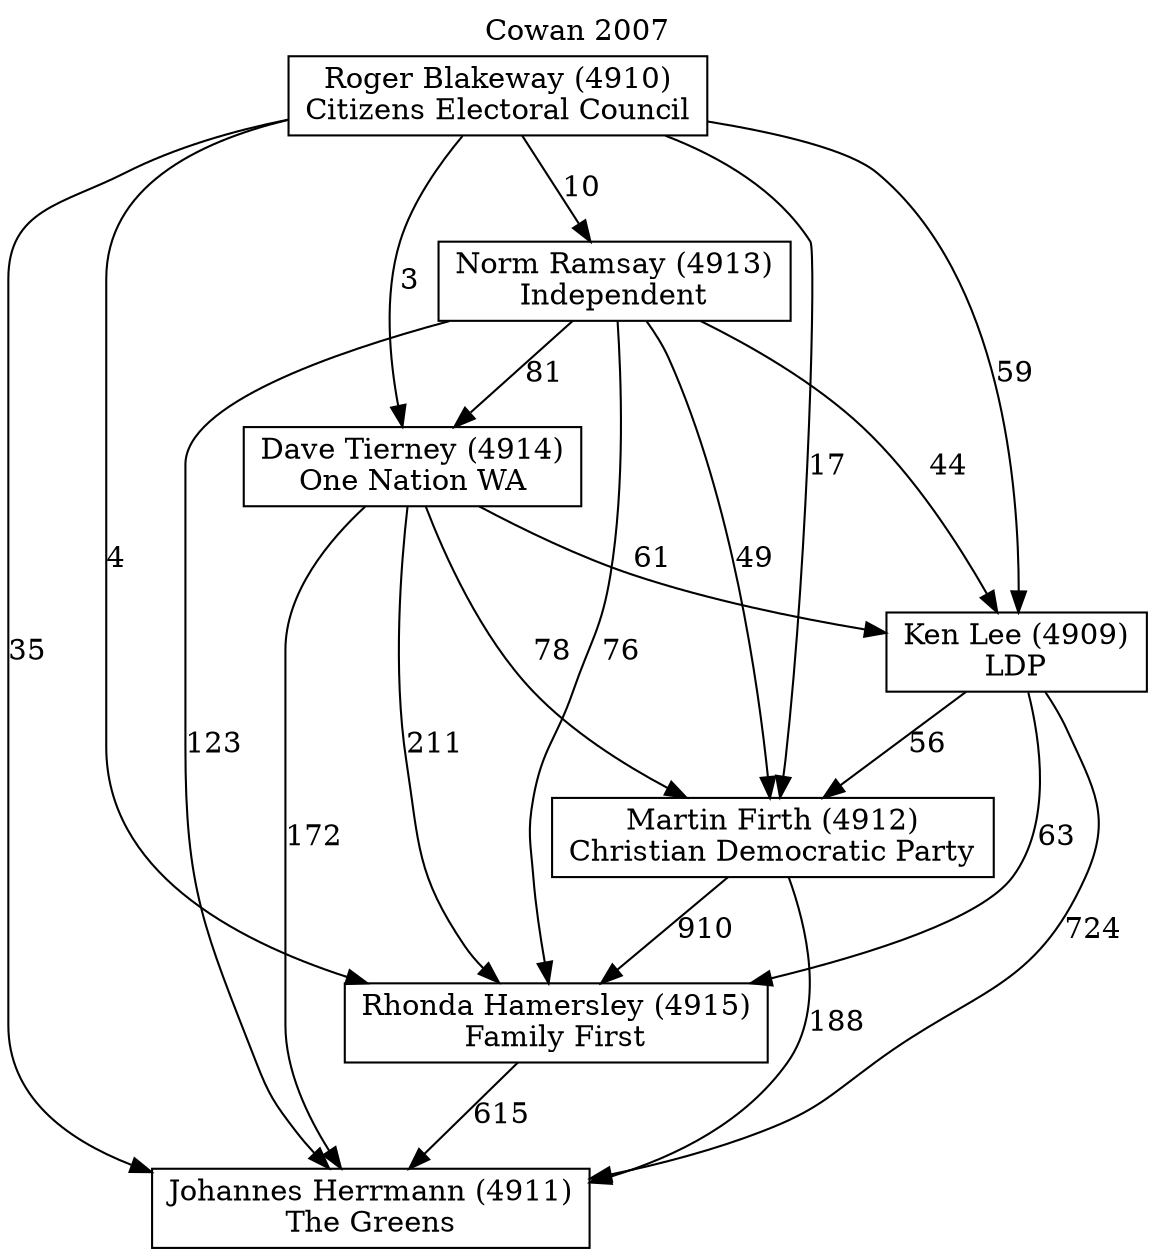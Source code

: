 // House preference flow
digraph "Johannes Herrmann (4911)_Cowan_2007" {
	graph [label="Cowan 2007" labelloc=t mclimit=10]
	node [shape=box]
	"Johannes Herrmann (4911)" [label="Johannes Herrmann (4911)
The Greens"]
	"Rhonda Hamersley (4915)" [label="Rhonda Hamersley (4915)
Family First"]
	"Martin Firth (4912)" [label="Martin Firth (4912)
Christian Democratic Party"]
	"Ken Lee (4909)" [label="Ken Lee (4909)
LDP"]
	"Dave Tierney (4914)" [label="Dave Tierney (4914)
One Nation WA"]
	"Norm Ramsay (4913)" [label="Norm Ramsay (4913)
Independent"]
	"Roger Blakeway (4910)" [label="Roger Blakeway (4910)
Citizens Electoral Council"]
	"Johannes Herrmann (4911)" [label="Johannes Herrmann (4911)
The Greens"]
	"Martin Firth (4912)" [label="Martin Firth (4912)
Christian Democratic Party"]
	"Ken Lee (4909)" [label="Ken Lee (4909)
LDP"]
	"Dave Tierney (4914)" [label="Dave Tierney (4914)
One Nation WA"]
	"Norm Ramsay (4913)" [label="Norm Ramsay (4913)
Independent"]
	"Roger Blakeway (4910)" [label="Roger Blakeway (4910)
Citizens Electoral Council"]
	"Johannes Herrmann (4911)" [label="Johannes Herrmann (4911)
The Greens"]
	"Ken Lee (4909)" [label="Ken Lee (4909)
LDP"]
	"Dave Tierney (4914)" [label="Dave Tierney (4914)
One Nation WA"]
	"Norm Ramsay (4913)" [label="Norm Ramsay (4913)
Independent"]
	"Roger Blakeway (4910)" [label="Roger Blakeway (4910)
Citizens Electoral Council"]
	"Johannes Herrmann (4911)" [label="Johannes Herrmann (4911)
The Greens"]
	"Dave Tierney (4914)" [label="Dave Tierney (4914)
One Nation WA"]
	"Norm Ramsay (4913)" [label="Norm Ramsay (4913)
Independent"]
	"Roger Blakeway (4910)" [label="Roger Blakeway (4910)
Citizens Electoral Council"]
	"Johannes Herrmann (4911)" [label="Johannes Herrmann (4911)
The Greens"]
	"Norm Ramsay (4913)" [label="Norm Ramsay (4913)
Independent"]
	"Roger Blakeway (4910)" [label="Roger Blakeway (4910)
Citizens Electoral Council"]
	"Johannes Herrmann (4911)" [label="Johannes Herrmann (4911)
The Greens"]
	"Roger Blakeway (4910)" [label="Roger Blakeway (4910)
Citizens Electoral Council"]
	"Roger Blakeway (4910)" [label="Roger Blakeway (4910)
Citizens Electoral Council"]
	"Norm Ramsay (4913)" [label="Norm Ramsay (4913)
Independent"]
	"Roger Blakeway (4910)" [label="Roger Blakeway (4910)
Citizens Electoral Council"]
	"Roger Blakeway (4910)" [label="Roger Blakeway (4910)
Citizens Electoral Council"]
	"Dave Tierney (4914)" [label="Dave Tierney (4914)
One Nation WA"]
	"Norm Ramsay (4913)" [label="Norm Ramsay (4913)
Independent"]
	"Roger Blakeway (4910)" [label="Roger Blakeway (4910)
Citizens Electoral Council"]
	"Dave Tierney (4914)" [label="Dave Tierney (4914)
One Nation WA"]
	"Roger Blakeway (4910)" [label="Roger Blakeway (4910)
Citizens Electoral Council"]
	"Roger Blakeway (4910)" [label="Roger Blakeway (4910)
Citizens Electoral Council"]
	"Norm Ramsay (4913)" [label="Norm Ramsay (4913)
Independent"]
	"Roger Blakeway (4910)" [label="Roger Blakeway (4910)
Citizens Electoral Council"]
	"Roger Blakeway (4910)" [label="Roger Blakeway (4910)
Citizens Electoral Council"]
	"Ken Lee (4909)" [label="Ken Lee (4909)
LDP"]
	"Dave Tierney (4914)" [label="Dave Tierney (4914)
One Nation WA"]
	"Norm Ramsay (4913)" [label="Norm Ramsay (4913)
Independent"]
	"Roger Blakeway (4910)" [label="Roger Blakeway (4910)
Citizens Electoral Council"]
	"Ken Lee (4909)" [label="Ken Lee (4909)
LDP"]
	"Norm Ramsay (4913)" [label="Norm Ramsay (4913)
Independent"]
	"Roger Blakeway (4910)" [label="Roger Blakeway (4910)
Citizens Electoral Council"]
	"Ken Lee (4909)" [label="Ken Lee (4909)
LDP"]
	"Roger Blakeway (4910)" [label="Roger Blakeway (4910)
Citizens Electoral Council"]
	"Roger Blakeway (4910)" [label="Roger Blakeway (4910)
Citizens Electoral Council"]
	"Norm Ramsay (4913)" [label="Norm Ramsay (4913)
Independent"]
	"Roger Blakeway (4910)" [label="Roger Blakeway (4910)
Citizens Electoral Council"]
	"Roger Blakeway (4910)" [label="Roger Blakeway (4910)
Citizens Electoral Council"]
	"Dave Tierney (4914)" [label="Dave Tierney (4914)
One Nation WA"]
	"Norm Ramsay (4913)" [label="Norm Ramsay (4913)
Independent"]
	"Roger Blakeway (4910)" [label="Roger Blakeway (4910)
Citizens Electoral Council"]
	"Dave Tierney (4914)" [label="Dave Tierney (4914)
One Nation WA"]
	"Roger Blakeway (4910)" [label="Roger Blakeway (4910)
Citizens Electoral Council"]
	"Roger Blakeway (4910)" [label="Roger Blakeway (4910)
Citizens Electoral Council"]
	"Norm Ramsay (4913)" [label="Norm Ramsay (4913)
Independent"]
	"Roger Blakeway (4910)" [label="Roger Blakeway (4910)
Citizens Electoral Council"]
	"Roger Blakeway (4910)" [label="Roger Blakeway (4910)
Citizens Electoral Council"]
	"Martin Firth (4912)" [label="Martin Firth (4912)
Christian Democratic Party"]
	"Ken Lee (4909)" [label="Ken Lee (4909)
LDP"]
	"Dave Tierney (4914)" [label="Dave Tierney (4914)
One Nation WA"]
	"Norm Ramsay (4913)" [label="Norm Ramsay (4913)
Independent"]
	"Roger Blakeway (4910)" [label="Roger Blakeway (4910)
Citizens Electoral Council"]
	"Martin Firth (4912)" [label="Martin Firth (4912)
Christian Democratic Party"]
	"Dave Tierney (4914)" [label="Dave Tierney (4914)
One Nation WA"]
	"Norm Ramsay (4913)" [label="Norm Ramsay (4913)
Independent"]
	"Roger Blakeway (4910)" [label="Roger Blakeway (4910)
Citizens Electoral Council"]
	"Martin Firth (4912)" [label="Martin Firth (4912)
Christian Democratic Party"]
	"Norm Ramsay (4913)" [label="Norm Ramsay (4913)
Independent"]
	"Roger Blakeway (4910)" [label="Roger Blakeway (4910)
Citizens Electoral Council"]
	"Martin Firth (4912)" [label="Martin Firth (4912)
Christian Democratic Party"]
	"Roger Blakeway (4910)" [label="Roger Blakeway (4910)
Citizens Electoral Council"]
	"Roger Blakeway (4910)" [label="Roger Blakeway (4910)
Citizens Electoral Council"]
	"Norm Ramsay (4913)" [label="Norm Ramsay (4913)
Independent"]
	"Roger Blakeway (4910)" [label="Roger Blakeway (4910)
Citizens Electoral Council"]
	"Roger Blakeway (4910)" [label="Roger Blakeway (4910)
Citizens Electoral Council"]
	"Dave Tierney (4914)" [label="Dave Tierney (4914)
One Nation WA"]
	"Norm Ramsay (4913)" [label="Norm Ramsay (4913)
Independent"]
	"Roger Blakeway (4910)" [label="Roger Blakeway (4910)
Citizens Electoral Council"]
	"Dave Tierney (4914)" [label="Dave Tierney (4914)
One Nation WA"]
	"Roger Blakeway (4910)" [label="Roger Blakeway (4910)
Citizens Electoral Council"]
	"Roger Blakeway (4910)" [label="Roger Blakeway (4910)
Citizens Electoral Council"]
	"Norm Ramsay (4913)" [label="Norm Ramsay (4913)
Independent"]
	"Roger Blakeway (4910)" [label="Roger Blakeway (4910)
Citizens Electoral Council"]
	"Roger Blakeway (4910)" [label="Roger Blakeway (4910)
Citizens Electoral Council"]
	"Ken Lee (4909)" [label="Ken Lee (4909)
LDP"]
	"Dave Tierney (4914)" [label="Dave Tierney (4914)
One Nation WA"]
	"Norm Ramsay (4913)" [label="Norm Ramsay (4913)
Independent"]
	"Roger Blakeway (4910)" [label="Roger Blakeway (4910)
Citizens Electoral Council"]
	"Ken Lee (4909)" [label="Ken Lee (4909)
LDP"]
	"Norm Ramsay (4913)" [label="Norm Ramsay (4913)
Independent"]
	"Roger Blakeway (4910)" [label="Roger Blakeway (4910)
Citizens Electoral Council"]
	"Ken Lee (4909)" [label="Ken Lee (4909)
LDP"]
	"Roger Blakeway (4910)" [label="Roger Blakeway (4910)
Citizens Electoral Council"]
	"Roger Blakeway (4910)" [label="Roger Blakeway (4910)
Citizens Electoral Council"]
	"Norm Ramsay (4913)" [label="Norm Ramsay (4913)
Independent"]
	"Roger Blakeway (4910)" [label="Roger Blakeway (4910)
Citizens Electoral Council"]
	"Roger Blakeway (4910)" [label="Roger Blakeway (4910)
Citizens Electoral Council"]
	"Dave Tierney (4914)" [label="Dave Tierney (4914)
One Nation WA"]
	"Norm Ramsay (4913)" [label="Norm Ramsay (4913)
Independent"]
	"Roger Blakeway (4910)" [label="Roger Blakeway (4910)
Citizens Electoral Council"]
	"Dave Tierney (4914)" [label="Dave Tierney (4914)
One Nation WA"]
	"Roger Blakeway (4910)" [label="Roger Blakeway (4910)
Citizens Electoral Council"]
	"Roger Blakeway (4910)" [label="Roger Blakeway (4910)
Citizens Electoral Council"]
	"Norm Ramsay (4913)" [label="Norm Ramsay (4913)
Independent"]
	"Roger Blakeway (4910)" [label="Roger Blakeway (4910)
Citizens Electoral Council"]
	"Roger Blakeway (4910)" [label="Roger Blakeway (4910)
Citizens Electoral Council"]
	"Rhonda Hamersley (4915)" [label="Rhonda Hamersley (4915)
Family First"]
	"Martin Firth (4912)" [label="Martin Firth (4912)
Christian Democratic Party"]
	"Ken Lee (4909)" [label="Ken Lee (4909)
LDP"]
	"Dave Tierney (4914)" [label="Dave Tierney (4914)
One Nation WA"]
	"Norm Ramsay (4913)" [label="Norm Ramsay (4913)
Independent"]
	"Roger Blakeway (4910)" [label="Roger Blakeway (4910)
Citizens Electoral Council"]
	"Rhonda Hamersley (4915)" [label="Rhonda Hamersley (4915)
Family First"]
	"Ken Lee (4909)" [label="Ken Lee (4909)
LDP"]
	"Dave Tierney (4914)" [label="Dave Tierney (4914)
One Nation WA"]
	"Norm Ramsay (4913)" [label="Norm Ramsay (4913)
Independent"]
	"Roger Blakeway (4910)" [label="Roger Blakeway (4910)
Citizens Electoral Council"]
	"Rhonda Hamersley (4915)" [label="Rhonda Hamersley (4915)
Family First"]
	"Dave Tierney (4914)" [label="Dave Tierney (4914)
One Nation WA"]
	"Norm Ramsay (4913)" [label="Norm Ramsay (4913)
Independent"]
	"Roger Blakeway (4910)" [label="Roger Blakeway (4910)
Citizens Electoral Council"]
	"Rhonda Hamersley (4915)" [label="Rhonda Hamersley (4915)
Family First"]
	"Norm Ramsay (4913)" [label="Norm Ramsay (4913)
Independent"]
	"Roger Blakeway (4910)" [label="Roger Blakeway (4910)
Citizens Electoral Council"]
	"Rhonda Hamersley (4915)" [label="Rhonda Hamersley (4915)
Family First"]
	"Roger Blakeway (4910)" [label="Roger Blakeway (4910)
Citizens Electoral Council"]
	"Roger Blakeway (4910)" [label="Roger Blakeway (4910)
Citizens Electoral Council"]
	"Norm Ramsay (4913)" [label="Norm Ramsay (4913)
Independent"]
	"Roger Blakeway (4910)" [label="Roger Blakeway (4910)
Citizens Electoral Council"]
	"Roger Blakeway (4910)" [label="Roger Blakeway (4910)
Citizens Electoral Council"]
	"Dave Tierney (4914)" [label="Dave Tierney (4914)
One Nation WA"]
	"Norm Ramsay (4913)" [label="Norm Ramsay (4913)
Independent"]
	"Roger Blakeway (4910)" [label="Roger Blakeway (4910)
Citizens Electoral Council"]
	"Dave Tierney (4914)" [label="Dave Tierney (4914)
One Nation WA"]
	"Roger Blakeway (4910)" [label="Roger Blakeway (4910)
Citizens Electoral Council"]
	"Roger Blakeway (4910)" [label="Roger Blakeway (4910)
Citizens Electoral Council"]
	"Norm Ramsay (4913)" [label="Norm Ramsay (4913)
Independent"]
	"Roger Blakeway (4910)" [label="Roger Blakeway (4910)
Citizens Electoral Council"]
	"Roger Blakeway (4910)" [label="Roger Blakeway (4910)
Citizens Electoral Council"]
	"Ken Lee (4909)" [label="Ken Lee (4909)
LDP"]
	"Dave Tierney (4914)" [label="Dave Tierney (4914)
One Nation WA"]
	"Norm Ramsay (4913)" [label="Norm Ramsay (4913)
Independent"]
	"Roger Blakeway (4910)" [label="Roger Blakeway (4910)
Citizens Electoral Council"]
	"Ken Lee (4909)" [label="Ken Lee (4909)
LDP"]
	"Norm Ramsay (4913)" [label="Norm Ramsay (4913)
Independent"]
	"Roger Blakeway (4910)" [label="Roger Blakeway (4910)
Citizens Electoral Council"]
	"Ken Lee (4909)" [label="Ken Lee (4909)
LDP"]
	"Roger Blakeway (4910)" [label="Roger Blakeway (4910)
Citizens Electoral Council"]
	"Roger Blakeway (4910)" [label="Roger Blakeway (4910)
Citizens Electoral Council"]
	"Norm Ramsay (4913)" [label="Norm Ramsay (4913)
Independent"]
	"Roger Blakeway (4910)" [label="Roger Blakeway (4910)
Citizens Electoral Council"]
	"Roger Blakeway (4910)" [label="Roger Blakeway (4910)
Citizens Electoral Council"]
	"Dave Tierney (4914)" [label="Dave Tierney (4914)
One Nation WA"]
	"Norm Ramsay (4913)" [label="Norm Ramsay (4913)
Independent"]
	"Roger Blakeway (4910)" [label="Roger Blakeway (4910)
Citizens Electoral Council"]
	"Dave Tierney (4914)" [label="Dave Tierney (4914)
One Nation WA"]
	"Roger Blakeway (4910)" [label="Roger Blakeway (4910)
Citizens Electoral Council"]
	"Roger Blakeway (4910)" [label="Roger Blakeway (4910)
Citizens Electoral Council"]
	"Norm Ramsay (4913)" [label="Norm Ramsay (4913)
Independent"]
	"Roger Blakeway (4910)" [label="Roger Blakeway (4910)
Citizens Electoral Council"]
	"Roger Blakeway (4910)" [label="Roger Blakeway (4910)
Citizens Electoral Council"]
	"Martin Firth (4912)" [label="Martin Firth (4912)
Christian Democratic Party"]
	"Ken Lee (4909)" [label="Ken Lee (4909)
LDP"]
	"Dave Tierney (4914)" [label="Dave Tierney (4914)
One Nation WA"]
	"Norm Ramsay (4913)" [label="Norm Ramsay (4913)
Independent"]
	"Roger Blakeway (4910)" [label="Roger Blakeway (4910)
Citizens Electoral Council"]
	"Martin Firth (4912)" [label="Martin Firth (4912)
Christian Democratic Party"]
	"Dave Tierney (4914)" [label="Dave Tierney (4914)
One Nation WA"]
	"Norm Ramsay (4913)" [label="Norm Ramsay (4913)
Independent"]
	"Roger Blakeway (4910)" [label="Roger Blakeway (4910)
Citizens Electoral Council"]
	"Martin Firth (4912)" [label="Martin Firth (4912)
Christian Democratic Party"]
	"Norm Ramsay (4913)" [label="Norm Ramsay (4913)
Independent"]
	"Roger Blakeway (4910)" [label="Roger Blakeway (4910)
Citizens Electoral Council"]
	"Martin Firth (4912)" [label="Martin Firth (4912)
Christian Democratic Party"]
	"Roger Blakeway (4910)" [label="Roger Blakeway (4910)
Citizens Electoral Council"]
	"Roger Blakeway (4910)" [label="Roger Blakeway (4910)
Citizens Electoral Council"]
	"Norm Ramsay (4913)" [label="Norm Ramsay (4913)
Independent"]
	"Roger Blakeway (4910)" [label="Roger Blakeway (4910)
Citizens Electoral Council"]
	"Roger Blakeway (4910)" [label="Roger Blakeway (4910)
Citizens Electoral Council"]
	"Dave Tierney (4914)" [label="Dave Tierney (4914)
One Nation WA"]
	"Norm Ramsay (4913)" [label="Norm Ramsay (4913)
Independent"]
	"Roger Blakeway (4910)" [label="Roger Blakeway (4910)
Citizens Electoral Council"]
	"Dave Tierney (4914)" [label="Dave Tierney (4914)
One Nation WA"]
	"Roger Blakeway (4910)" [label="Roger Blakeway (4910)
Citizens Electoral Council"]
	"Roger Blakeway (4910)" [label="Roger Blakeway (4910)
Citizens Electoral Council"]
	"Norm Ramsay (4913)" [label="Norm Ramsay (4913)
Independent"]
	"Roger Blakeway (4910)" [label="Roger Blakeway (4910)
Citizens Electoral Council"]
	"Roger Blakeway (4910)" [label="Roger Blakeway (4910)
Citizens Electoral Council"]
	"Ken Lee (4909)" [label="Ken Lee (4909)
LDP"]
	"Dave Tierney (4914)" [label="Dave Tierney (4914)
One Nation WA"]
	"Norm Ramsay (4913)" [label="Norm Ramsay (4913)
Independent"]
	"Roger Blakeway (4910)" [label="Roger Blakeway (4910)
Citizens Electoral Council"]
	"Ken Lee (4909)" [label="Ken Lee (4909)
LDP"]
	"Norm Ramsay (4913)" [label="Norm Ramsay (4913)
Independent"]
	"Roger Blakeway (4910)" [label="Roger Blakeway (4910)
Citizens Electoral Council"]
	"Ken Lee (4909)" [label="Ken Lee (4909)
LDP"]
	"Roger Blakeway (4910)" [label="Roger Blakeway (4910)
Citizens Electoral Council"]
	"Roger Blakeway (4910)" [label="Roger Blakeway (4910)
Citizens Electoral Council"]
	"Norm Ramsay (4913)" [label="Norm Ramsay (4913)
Independent"]
	"Roger Blakeway (4910)" [label="Roger Blakeway (4910)
Citizens Electoral Council"]
	"Roger Blakeway (4910)" [label="Roger Blakeway (4910)
Citizens Electoral Council"]
	"Dave Tierney (4914)" [label="Dave Tierney (4914)
One Nation WA"]
	"Norm Ramsay (4913)" [label="Norm Ramsay (4913)
Independent"]
	"Roger Blakeway (4910)" [label="Roger Blakeway (4910)
Citizens Electoral Council"]
	"Dave Tierney (4914)" [label="Dave Tierney (4914)
One Nation WA"]
	"Roger Blakeway (4910)" [label="Roger Blakeway (4910)
Citizens Electoral Council"]
	"Roger Blakeway (4910)" [label="Roger Blakeway (4910)
Citizens Electoral Council"]
	"Norm Ramsay (4913)" [label="Norm Ramsay (4913)
Independent"]
	"Roger Blakeway (4910)" [label="Roger Blakeway (4910)
Citizens Electoral Council"]
	"Roger Blakeway (4910)" [label="Roger Blakeway (4910)
Citizens Electoral Council"]
	"Rhonda Hamersley (4915)" -> "Johannes Herrmann (4911)" [label=615]
	"Martin Firth (4912)" -> "Rhonda Hamersley (4915)" [label=910]
	"Ken Lee (4909)" -> "Martin Firth (4912)" [label=56]
	"Dave Tierney (4914)" -> "Ken Lee (4909)" [label=61]
	"Norm Ramsay (4913)" -> "Dave Tierney (4914)" [label=81]
	"Roger Blakeway (4910)" -> "Norm Ramsay (4913)" [label=10]
	"Martin Firth (4912)" -> "Johannes Herrmann (4911)" [label=188]
	"Ken Lee (4909)" -> "Johannes Herrmann (4911)" [label=724]
	"Dave Tierney (4914)" -> "Johannes Herrmann (4911)" [label=172]
	"Norm Ramsay (4913)" -> "Johannes Herrmann (4911)" [label=123]
	"Roger Blakeway (4910)" -> "Johannes Herrmann (4911)" [label=35]
	"Roger Blakeway (4910)" -> "Dave Tierney (4914)" [label=3]
	"Norm Ramsay (4913)" -> "Ken Lee (4909)" [label=44]
	"Roger Blakeway (4910)" -> "Ken Lee (4909)" [label=59]
	"Dave Tierney (4914)" -> "Martin Firth (4912)" [label=78]
	"Norm Ramsay (4913)" -> "Martin Firth (4912)" [label=49]
	"Roger Blakeway (4910)" -> "Martin Firth (4912)" [label=17]
	"Ken Lee (4909)" -> "Rhonda Hamersley (4915)" [label=63]
	"Dave Tierney (4914)" -> "Rhonda Hamersley (4915)" [label=211]
	"Norm Ramsay (4913)" -> "Rhonda Hamersley (4915)" [label=76]
	"Roger Blakeway (4910)" -> "Rhonda Hamersley (4915)" [label=4]
}
